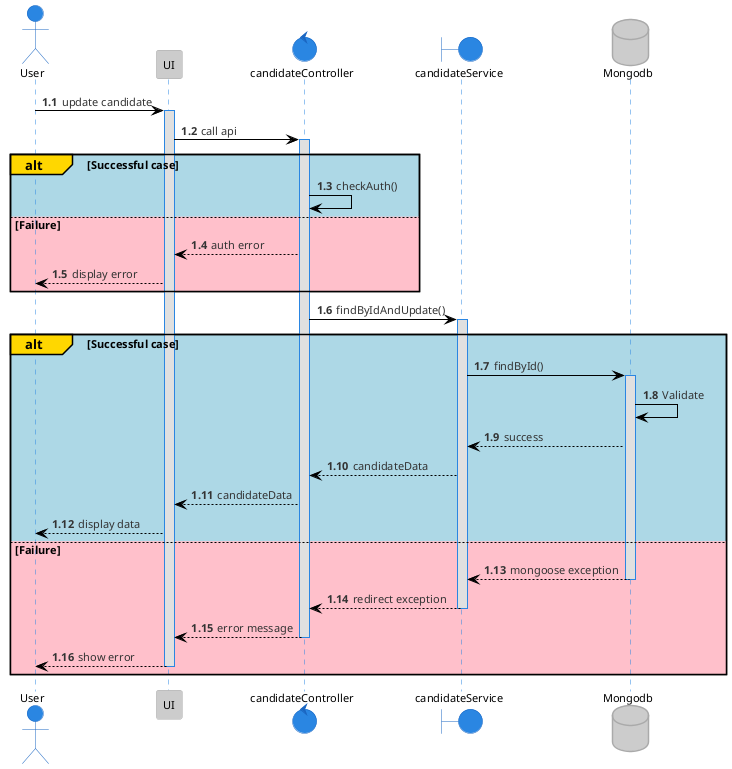 @startuml updateCandidate
!theme reddress-lightblue

autonumber 1.1
actor User
participant UI
control  candidateController
boundary candidateService
database Mongodb


User -> UI: update candidate
activate UI
UI -> candidateController: call api
activate candidateController
alt#Gold #LightBlue Successful case
    candidateController -> candidateController: checkAuth()
else #Pink Failure
    candidateController --> UI: auth error
    UI --> User: display error
end

candidateController -> candidateService: findByIdAndUpdate()
activate candidateService

alt#Gold #LightBlue Successful case
    candidateService -> Mongodb: findById()
    activate Mongodb
    Mongodb -> Mongodb: Validate
    Mongodb --> candidateService: success
    candidateService --> candidateController: candidateData
    candidateController --> UI: candidateData
    UI --> User: display data
else #Pink Failure
    Mongodb --> candidateService: mongoose exception
    deactivate Mongodb
    candidateService --> candidateController: redirect exception
    deactivate candidateService
    candidateController --> UI: error message
    deactivate candidateController
    UI --> User: show error
    deactivate Mongodb
    deactivate UI
end


@enduml
